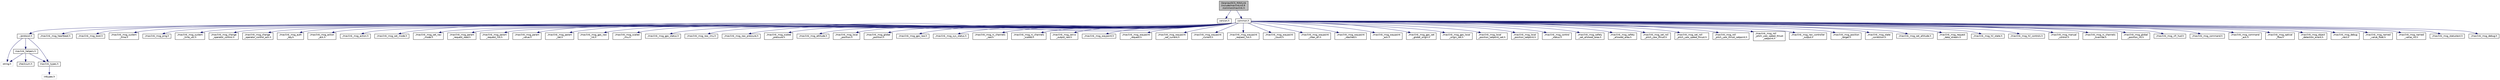 digraph "libraries/GCS_MAVLink/include/mavlink/v0.9/common/mavlink.h"
{
 // INTERACTIVE_SVG=YES
  edge [fontname="Helvetica",fontsize="10",labelfontname="Helvetica",labelfontsize="10"];
  node [fontname="Helvetica",fontsize="10",shape=record];
  Node1 [label="libraries/GCS_MAVLink\l/include/mavlink/v0.9\l/common/mavlink.h",height=0.2,width=0.4,color="black", fillcolor="grey75", style="filled" fontcolor="black"];
  Node1 -> Node2 [color="midnightblue",fontsize="10",style="solid",fontname="Helvetica"];
  Node2 [label="version.h",height=0.2,width=0.4,color="black", fillcolor="white", style="filled",URL="$v0_89_2common_2version_8h.html",tooltip="MAVLink comm protocol built from common.xml. "];
  Node1 -> Node3 [color="midnightblue",fontsize="10",style="solid",fontname="Helvetica"];
  Node3 [label="common.h",height=0.2,width=0.4,color="black", fillcolor="white", style="filled",URL="$v0_89_2common_2common_8h.html",tooltip="MAVLink comm protocol generated from common.xml. "];
  Node3 -> Node4 [color="midnightblue",fontsize="10",style="solid",fontname="Helvetica"];
  Node4 [label="../protocol.h",height=0.2,width=0.4,color="black", fillcolor="white", style="filled",URL="$v0_89_2protocol_8h.html"];
  Node4 -> Node5 [color="midnightblue",fontsize="10",style="solid",fontname="Helvetica"];
  Node5 [label="string.h",height=0.2,width=0.4,color="grey75", fillcolor="white", style="filled"];
  Node4 -> Node6 [color="midnightblue",fontsize="10",style="solid",fontname="Helvetica"];
  Node6 [label="mavlink_types.h",height=0.2,width=0.4,color="black", fillcolor="white", style="filled",URL="$v0_89_2mavlink__types_8h.html"];
  Node6 -> Node7 [color="midnightblue",fontsize="10",style="solid",fontname="Helvetica"];
  Node7 [label="inttypes.h",height=0.2,width=0.4,color="grey75", fillcolor="white", style="filled"];
  Node4 -> Node8 [color="midnightblue",fontsize="10",style="solid",fontname="Helvetica"];
  Node8 [label="mavlink_helpers.h",height=0.2,width=0.4,color="black", fillcolor="white", style="filled",URL="$v0_89_2mavlink__helpers_8h.html"];
  Node8 -> Node5 [color="midnightblue",fontsize="10",style="solid",fontname="Helvetica"];
  Node8 -> Node9 [color="midnightblue",fontsize="10",style="solid",fontname="Helvetica"];
  Node9 [label="checksum.h",height=0.2,width=0.4,color="black", fillcolor="white", style="filled",URL="$v0_89_2checksum_8h.html"];
  Node8 -> Node6 [color="midnightblue",fontsize="10",style="solid",fontname="Helvetica"];
  Node3 -> Node10 [color="midnightblue",fontsize="10",style="solid",fontname="Helvetica"];
  Node10 [label="./mavlink_msg_heartbeat.h",height=0.2,width=0.4,color="black", fillcolor="white", style="filled",URL="$v0_89_2common_2mavlink__msg__heartbeat_8h.html"];
  Node3 -> Node11 [color="midnightblue",fontsize="10",style="solid",fontname="Helvetica"];
  Node11 [label="./mavlink_msg_boot.h",height=0.2,width=0.4,color="black", fillcolor="white", style="filled",URL="$mavlink__msg__boot_8h.html"];
  Node3 -> Node12 [color="midnightblue",fontsize="10",style="solid",fontname="Helvetica"];
  Node12 [label="./mavlink_msg_system\l_time.h",height=0.2,width=0.4,color="black", fillcolor="white", style="filled",URL="$v0_89_2common_2mavlink__msg__system__time_8h.html"];
  Node3 -> Node13 [color="midnightblue",fontsize="10",style="solid",fontname="Helvetica"];
  Node13 [label="./mavlink_msg_ping.h",height=0.2,width=0.4,color="black", fillcolor="white", style="filled",URL="$v0_89_2common_2mavlink__msg__ping_8h.html"];
  Node3 -> Node14 [color="midnightblue",fontsize="10",style="solid",fontname="Helvetica"];
  Node14 [label="./mavlink_msg_system\l_time_utc.h",height=0.2,width=0.4,color="black", fillcolor="white", style="filled",URL="$mavlink__msg__system__time__utc_8h.html"];
  Node3 -> Node15 [color="midnightblue",fontsize="10",style="solid",fontname="Helvetica"];
  Node15 [label="./mavlink_msg_change\l_operator_control.h",height=0.2,width=0.4,color="black", fillcolor="white", style="filled",URL="$v0_89_2common_2mavlink__msg__change__operator__control_8h.html"];
  Node3 -> Node16 [color="midnightblue",fontsize="10",style="solid",fontname="Helvetica"];
  Node16 [label="./mavlink_msg_change\l_operator_control_ack.h",height=0.2,width=0.4,color="black", fillcolor="white", style="filled",URL="$v0_89_2common_2mavlink__msg__change__operator__control__ack_8h.html"];
  Node3 -> Node17 [color="midnightblue",fontsize="10",style="solid",fontname="Helvetica"];
  Node17 [label="./mavlink_msg_auth\l_key.h",height=0.2,width=0.4,color="black", fillcolor="white", style="filled",URL="$v0_89_2common_2mavlink__msg__auth__key_8h.html"];
  Node3 -> Node18 [color="midnightblue",fontsize="10",style="solid",fontname="Helvetica"];
  Node18 [label="./mavlink_msg_action\l_ack.h",height=0.2,width=0.4,color="black", fillcolor="white", style="filled",URL="$mavlink__msg__action__ack_8h.html"];
  Node3 -> Node19 [color="midnightblue",fontsize="10",style="solid",fontname="Helvetica"];
  Node19 [label="./mavlink_msg_action.h",height=0.2,width=0.4,color="black", fillcolor="white", style="filled",URL="$mavlink__msg__action_8h.html"];
  Node3 -> Node20 [color="midnightblue",fontsize="10",style="solid",fontname="Helvetica"];
  Node20 [label="./mavlink_msg_set_mode.h",height=0.2,width=0.4,color="black", fillcolor="white", style="filled",URL="$v0_89_2common_2mavlink__msg__set__mode_8h.html"];
  Node3 -> Node21 [color="midnightblue",fontsize="10",style="solid",fontname="Helvetica"];
  Node21 [label="./mavlink_msg_set_nav\l_mode.h",height=0.2,width=0.4,color="black", fillcolor="white", style="filled",URL="$mavlink__msg__set__nav__mode_8h.html"];
  Node3 -> Node22 [color="midnightblue",fontsize="10",style="solid",fontname="Helvetica"];
  Node22 [label="./mavlink_msg_param\l_request_read.h",height=0.2,width=0.4,color="black", fillcolor="white", style="filled",URL="$v0_89_2common_2mavlink__msg__param__request__read_8h.html"];
  Node3 -> Node23 [color="midnightblue",fontsize="10",style="solid",fontname="Helvetica"];
  Node23 [label="./mavlink_msg_param\l_request_list.h",height=0.2,width=0.4,color="black", fillcolor="white", style="filled",URL="$v0_89_2common_2mavlink__msg__param__request__list_8h.html"];
  Node3 -> Node24 [color="midnightblue",fontsize="10",style="solid",fontname="Helvetica"];
  Node24 [label="./mavlink_msg_param\l_value.h",height=0.2,width=0.4,color="black", fillcolor="white", style="filled",URL="$v0_89_2common_2mavlink__msg__param__value_8h.html"];
  Node3 -> Node25 [color="midnightblue",fontsize="10",style="solid",fontname="Helvetica"];
  Node25 [label="./mavlink_msg_param\l_set.h",height=0.2,width=0.4,color="black", fillcolor="white", style="filled",URL="$v0_89_2common_2mavlink__msg__param__set_8h.html"];
  Node3 -> Node26 [color="midnightblue",fontsize="10",style="solid",fontname="Helvetica"];
  Node26 [label="./mavlink_msg_gps_raw\l_int.h",height=0.2,width=0.4,color="black", fillcolor="white", style="filled",URL="$v0_89_2common_2mavlink__msg__gps__raw__int_8h.html"];
  Node3 -> Node27 [color="midnightblue",fontsize="10",style="solid",fontname="Helvetica"];
  Node27 [label="./mavlink_msg_scaled\l_imu.h",height=0.2,width=0.4,color="black", fillcolor="white", style="filled",URL="$v0_89_2common_2mavlink__msg__scaled__imu_8h.html"];
  Node3 -> Node28 [color="midnightblue",fontsize="10",style="solid",fontname="Helvetica"];
  Node28 [label="./mavlink_msg_gps_status.h",height=0.2,width=0.4,color="black", fillcolor="white", style="filled",URL="$v0_89_2common_2mavlink__msg__gps__status_8h.html"];
  Node3 -> Node29 [color="midnightblue",fontsize="10",style="solid",fontname="Helvetica"];
  Node29 [label="./mavlink_msg_raw_imu.h",height=0.2,width=0.4,color="black", fillcolor="white", style="filled",URL="$v0_89_2common_2mavlink__msg__raw__imu_8h.html"];
  Node3 -> Node30 [color="midnightblue",fontsize="10",style="solid",fontname="Helvetica"];
  Node30 [label="./mavlink_msg_raw_pressure.h",height=0.2,width=0.4,color="black", fillcolor="white", style="filled",URL="$v0_89_2common_2mavlink__msg__raw__pressure_8h.html"];
  Node3 -> Node31 [color="midnightblue",fontsize="10",style="solid",fontname="Helvetica"];
  Node31 [label="./mavlink_msg_scaled\l_pressure.h",height=0.2,width=0.4,color="black", fillcolor="white", style="filled",URL="$v0_89_2common_2mavlink__msg__scaled__pressure_8h.html"];
  Node3 -> Node32 [color="midnightblue",fontsize="10",style="solid",fontname="Helvetica"];
  Node32 [label="./mavlink_msg_attitude.h",height=0.2,width=0.4,color="black", fillcolor="white", style="filled",URL="$v0_89_2common_2mavlink__msg__attitude_8h.html"];
  Node3 -> Node33 [color="midnightblue",fontsize="10",style="solid",fontname="Helvetica"];
  Node33 [label="./mavlink_msg_local\l_position.h",height=0.2,width=0.4,color="black", fillcolor="white", style="filled",URL="$mavlink__msg__local__position_8h.html"];
  Node3 -> Node34 [color="midnightblue",fontsize="10",style="solid",fontname="Helvetica"];
  Node34 [label="./mavlink_msg_global\l_position.h",height=0.2,width=0.4,color="black", fillcolor="white", style="filled",URL="$mavlink__msg__global__position_8h.html"];
  Node3 -> Node35 [color="midnightblue",fontsize="10",style="solid",fontname="Helvetica"];
  Node35 [label="./mavlink_msg_gps_raw.h",height=0.2,width=0.4,color="black", fillcolor="white", style="filled",URL="$mavlink__msg__gps__raw_8h.html"];
  Node3 -> Node36 [color="midnightblue",fontsize="10",style="solid",fontname="Helvetica"];
  Node36 [label="./mavlink_msg_sys_status.h",height=0.2,width=0.4,color="black", fillcolor="white", style="filled",URL="$v0_89_2common_2mavlink__msg__sys__status_8h.html"];
  Node3 -> Node37 [color="midnightblue",fontsize="10",style="solid",fontname="Helvetica"];
  Node37 [label="./mavlink_msg_rc_channels\l_raw.h",height=0.2,width=0.4,color="black", fillcolor="white", style="filled",URL="$v0_89_2common_2mavlink__msg__rc__channels__raw_8h.html"];
  Node3 -> Node38 [color="midnightblue",fontsize="10",style="solid",fontname="Helvetica"];
  Node38 [label="./mavlink_msg_rc_channels\l_scaled.h",height=0.2,width=0.4,color="black", fillcolor="white", style="filled",URL="$v0_89_2common_2mavlink__msg__rc__channels__scaled_8h.html"];
  Node3 -> Node39 [color="midnightblue",fontsize="10",style="solid",fontname="Helvetica"];
  Node39 [label="./mavlink_msg_servo\l_output_raw.h",height=0.2,width=0.4,color="black", fillcolor="white", style="filled",URL="$v0_89_2common_2mavlink__msg__servo__output__raw_8h.html"];
  Node3 -> Node40 [color="midnightblue",fontsize="10",style="solid",fontname="Helvetica"];
  Node40 [label="./mavlink_msg_waypoint.h",height=0.2,width=0.4,color="black", fillcolor="white", style="filled",URL="$mavlink__msg__waypoint_8h.html"];
  Node3 -> Node41 [color="midnightblue",fontsize="10",style="solid",fontname="Helvetica"];
  Node41 [label="./mavlink_msg_waypoint\l_request.h",height=0.2,width=0.4,color="black", fillcolor="white", style="filled",URL="$mavlink__msg__waypoint__request_8h.html"];
  Node3 -> Node42 [color="midnightblue",fontsize="10",style="solid",fontname="Helvetica"];
  Node42 [label="./mavlink_msg_waypoint\l_set_current.h",height=0.2,width=0.4,color="black", fillcolor="white", style="filled",URL="$mavlink__msg__waypoint__set__current_8h.html"];
  Node3 -> Node43 [color="midnightblue",fontsize="10",style="solid",fontname="Helvetica"];
  Node43 [label="./mavlink_msg_waypoint\l_current.h",height=0.2,width=0.4,color="black", fillcolor="white", style="filled",URL="$mavlink__msg__waypoint__current_8h.html"];
  Node3 -> Node44 [color="midnightblue",fontsize="10",style="solid",fontname="Helvetica"];
  Node44 [label="./mavlink_msg_waypoint\l_request_list.h",height=0.2,width=0.4,color="black", fillcolor="white", style="filled",URL="$mavlink__msg__waypoint__request__list_8h.html"];
  Node3 -> Node45 [color="midnightblue",fontsize="10",style="solid",fontname="Helvetica"];
  Node45 [label="./mavlink_msg_waypoint\l_count.h",height=0.2,width=0.4,color="black", fillcolor="white", style="filled",URL="$mavlink__msg__waypoint__count_8h.html"];
  Node3 -> Node46 [color="midnightblue",fontsize="10",style="solid",fontname="Helvetica"];
  Node46 [label="./mavlink_msg_waypoint\l_clear_all.h",height=0.2,width=0.4,color="black", fillcolor="white", style="filled",URL="$mavlink__msg__waypoint__clear__all_8h.html"];
  Node3 -> Node47 [color="midnightblue",fontsize="10",style="solid",fontname="Helvetica"];
  Node47 [label="./mavlink_msg_waypoint\l_reached.h",height=0.2,width=0.4,color="black", fillcolor="white", style="filled",URL="$mavlink__msg__waypoint__reached_8h.html"];
  Node3 -> Node48 [color="midnightblue",fontsize="10",style="solid",fontname="Helvetica"];
  Node48 [label="./mavlink_msg_waypoint\l_ack.h",height=0.2,width=0.4,color="black", fillcolor="white", style="filled",URL="$mavlink__msg__waypoint__ack_8h.html"];
  Node3 -> Node49 [color="midnightblue",fontsize="10",style="solid",fontname="Helvetica"];
  Node49 [label="./mavlink_msg_gps_set\l_global_origin.h",height=0.2,width=0.4,color="black", fillcolor="white", style="filled",URL="$mavlink__msg__gps__set__global__origin_8h.html"];
  Node3 -> Node50 [color="midnightblue",fontsize="10",style="solid",fontname="Helvetica"];
  Node50 [label="./mavlink_msg_gps_local\l_origin_set.h",height=0.2,width=0.4,color="black", fillcolor="white", style="filled",URL="$mavlink__msg__gps__local__origin__set_8h.html"];
  Node3 -> Node51 [color="midnightblue",fontsize="10",style="solid",fontname="Helvetica"];
  Node51 [label="./mavlink_msg_local\l_position_setpoint_set.h",height=0.2,width=0.4,color="black", fillcolor="white", style="filled",URL="$mavlink__msg__local__position__setpoint__set_8h.html"];
  Node3 -> Node52 [color="midnightblue",fontsize="10",style="solid",fontname="Helvetica"];
  Node52 [label="./mavlink_msg_local\l_position_setpoint.h",height=0.2,width=0.4,color="black", fillcolor="white", style="filled",URL="$mavlink__msg__local__position__setpoint_8h.html"];
  Node3 -> Node53 [color="midnightblue",fontsize="10",style="solid",fontname="Helvetica"];
  Node53 [label="./mavlink_msg_control\l_status.h",height=0.2,width=0.4,color="black", fillcolor="white", style="filled",URL="$mavlink__msg__control__status_8h.html"];
  Node3 -> Node54 [color="midnightblue",fontsize="10",style="solid",fontname="Helvetica"];
  Node54 [label="./mavlink_msg_safety\l_set_allowed_area.h",height=0.2,width=0.4,color="black", fillcolor="white", style="filled",URL="$v0_89_2common_2mavlink__msg__safety__set__allowed__area_8h.html"];
  Node3 -> Node55 [color="midnightblue",fontsize="10",style="solid",fontname="Helvetica"];
  Node55 [label="./mavlink_msg_safety\l_allowed_area.h",height=0.2,width=0.4,color="black", fillcolor="white", style="filled",URL="$v0_89_2common_2mavlink__msg__safety__allowed__area_8h.html"];
  Node3 -> Node56 [color="midnightblue",fontsize="10",style="solid",fontname="Helvetica"];
  Node56 [label="./mavlink_msg_set_roll\l_pitch_yaw_thrust.h",height=0.2,width=0.4,color="black", fillcolor="white", style="filled",URL="$mavlink__msg__set__roll__pitch__yaw__thrust_8h.html"];
  Node3 -> Node57 [color="midnightblue",fontsize="10",style="solid",fontname="Helvetica"];
  Node57 [label="./mavlink_msg_set_roll\l_pitch_yaw_speed_thrust.h",height=0.2,width=0.4,color="black", fillcolor="white", style="filled",URL="$mavlink__msg__set__roll__pitch__yaw__speed__thrust_8h.html"];
  Node3 -> Node58 [color="midnightblue",fontsize="10",style="solid",fontname="Helvetica"];
  Node58 [label="./mavlink_msg_roll\l_pitch_yaw_thrust_setpoint.h",height=0.2,width=0.4,color="black", fillcolor="white", style="filled",URL="$mavlink__msg__roll__pitch__yaw__thrust__setpoint_8h.html"];
  Node3 -> Node59 [color="midnightblue",fontsize="10",style="solid",fontname="Helvetica"];
  Node59 [label="./mavlink_msg_roll\l_pitch_yaw_speed_thrust\l_setpoint.h",height=0.2,width=0.4,color="black", fillcolor="white", style="filled",URL="$mavlink__msg__roll__pitch__yaw__speed__thrust__setpoint_8h.html"];
  Node3 -> Node60 [color="midnightblue",fontsize="10",style="solid",fontname="Helvetica"];
  Node60 [label="./mavlink_msg_nav_controller\l_output.h",height=0.2,width=0.4,color="black", fillcolor="white", style="filled",URL="$v0_89_2common_2mavlink__msg__nav__controller__output_8h.html"];
  Node3 -> Node61 [color="midnightblue",fontsize="10",style="solid",fontname="Helvetica"];
  Node61 [label="./mavlink_msg_position\l_target.h",height=0.2,width=0.4,color="black", fillcolor="white", style="filled",URL="$mavlink__msg__position__target_8h.html"];
  Node3 -> Node62 [color="midnightblue",fontsize="10",style="solid",fontname="Helvetica"];
  Node62 [label="./mavlink_msg_state\l_correction.h",height=0.2,width=0.4,color="black", fillcolor="white", style="filled",URL="$mavlink__msg__state__correction_8h.html"];
  Node3 -> Node63 [color="midnightblue",fontsize="10",style="solid",fontname="Helvetica"];
  Node63 [label="./mavlink_msg_set_altitude.h",height=0.2,width=0.4,color="black", fillcolor="white", style="filled",URL="$mavlink__msg__set__altitude_8h.html"];
  Node3 -> Node64 [color="midnightblue",fontsize="10",style="solid",fontname="Helvetica"];
  Node64 [label="./mavlink_msg_request\l_data_stream.h",height=0.2,width=0.4,color="black", fillcolor="white", style="filled",URL="$v0_89_2common_2mavlink__msg__request__data__stream_8h.html"];
  Node3 -> Node65 [color="midnightblue",fontsize="10",style="solid",fontname="Helvetica"];
  Node65 [label="./mavlink_msg_hil_state.h",height=0.2,width=0.4,color="black", fillcolor="white", style="filled",URL="$v0_89_2common_2mavlink__msg__hil__state_8h.html"];
  Node3 -> Node66 [color="midnightblue",fontsize="10",style="solid",fontname="Helvetica"];
  Node66 [label="./mavlink_msg_hil_controls.h",height=0.2,width=0.4,color="black", fillcolor="white", style="filled",URL="$v0_89_2common_2mavlink__msg__hil__controls_8h.html"];
  Node3 -> Node67 [color="midnightblue",fontsize="10",style="solid",fontname="Helvetica"];
  Node67 [label="./mavlink_msg_manual\l_control.h",height=0.2,width=0.4,color="black", fillcolor="white", style="filled",URL="$v0_89_2common_2mavlink__msg__manual__control_8h.html"];
  Node3 -> Node68 [color="midnightblue",fontsize="10",style="solid",fontname="Helvetica"];
  Node68 [label="./mavlink_msg_rc_channels\l_override.h",height=0.2,width=0.4,color="black", fillcolor="white", style="filled",URL="$v0_89_2common_2mavlink__msg__rc__channels__override_8h.html"];
  Node3 -> Node69 [color="midnightblue",fontsize="10",style="solid",fontname="Helvetica"];
  Node69 [label="./mavlink_msg_global\l_position_int.h",height=0.2,width=0.4,color="black", fillcolor="white", style="filled",URL="$v0_89_2common_2mavlink__msg__global__position__int_8h.html"];
  Node3 -> Node70 [color="midnightblue",fontsize="10",style="solid",fontname="Helvetica"];
  Node70 [label="./mavlink_msg_vfr_hud.h",height=0.2,width=0.4,color="black", fillcolor="white", style="filled",URL="$v0_89_2common_2mavlink__msg__vfr__hud_8h.html"];
  Node3 -> Node71 [color="midnightblue",fontsize="10",style="solid",fontname="Helvetica"];
  Node71 [label="./mavlink_msg_command.h",height=0.2,width=0.4,color="black", fillcolor="white", style="filled",URL="$mavlink__msg__command_8h.html"];
  Node3 -> Node72 [color="midnightblue",fontsize="10",style="solid",fontname="Helvetica"];
  Node72 [label="./mavlink_msg_command\l_ack.h",height=0.2,width=0.4,color="black", fillcolor="white", style="filled",URL="$v0_89_2common_2mavlink__msg__command__ack_8h.html"];
  Node3 -> Node73 [color="midnightblue",fontsize="10",style="solid",fontname="Helvetica"];
  Node73 [label="./mavlink_msg_optical\l_flow.h",height=0.2,width=0.4,color="black", fillcolor="white", style="filled",URL="$v0_89_2common_2mavlink__msg__optical__flow_8h.html"];
  Node3 -> Node74 [color="midnightblue",fontsize="10",style="solid",fontname="Helvetica"];
  Node74 [label="./mavlink_msg_object\l_detection_event.h",height=0.2,width=0.4,color="black", fillcolor="white", style="filled",URL="$mavlink__msg__object__detection__event_8h.html"];
  Node3 -> Node75 [color="midnightblue",fontsize="10",style="solid",fontname="Helvetica"];
  Node75 [label="./mavlink_msg_debug\l_vect.h",height=0.2,width=0.4,color="black", fillcolor="white", style="filled",URL="$v0_89_2common_2mavlink__msg__debug__vect_8h.html"];
  Node3 -> Node76 [color="midnightblue",fontsize="10",style="solid",fontname="Helvetica"];
  Node76 [label="./mavlink_msg_named\l_value_float.h",height=0.2,width=0.4,color="black", fillcolor="white", style="filled",URL="$v0_89_2common_2mavlink__msg__named__value__float_8h.html"];
  Node3 -> Node77 [color="midnightblue",fontsize="10",style="solid",fontname="Helvetica"];
  Node77 [label="./mavlink_msg_named\l_value_int.h",height=0.2,width=0.4,color="black", fillcolor="white", style="filled",URL="$v0_89_2common_2mavlink__msg__named__value__int_8h.html"];
  Node3 -> Node78 [color="midnightblue",fontsize="10",style="solid",fontname="Helvetica"];
  Node78 [label="./mavlink_msg_statustext.h",height=0.2,width=0.4,color="black", fillcolor="white", style="filled",URL="$v0_89_2common_2mavlink__msg__statustext_8h.html"];
  Node3 -> Node79 [color="midnightblue",fontsize="10",style="solid",fontname="Helvetica"];
  Node79 [label="./mavlink_msg_debug.h",height=0.2,width=0.4,color="black", fillcolor="white", style="filled",URL="$v0_89_2common_2mavlink__msg__debug_8h.html"];
}
